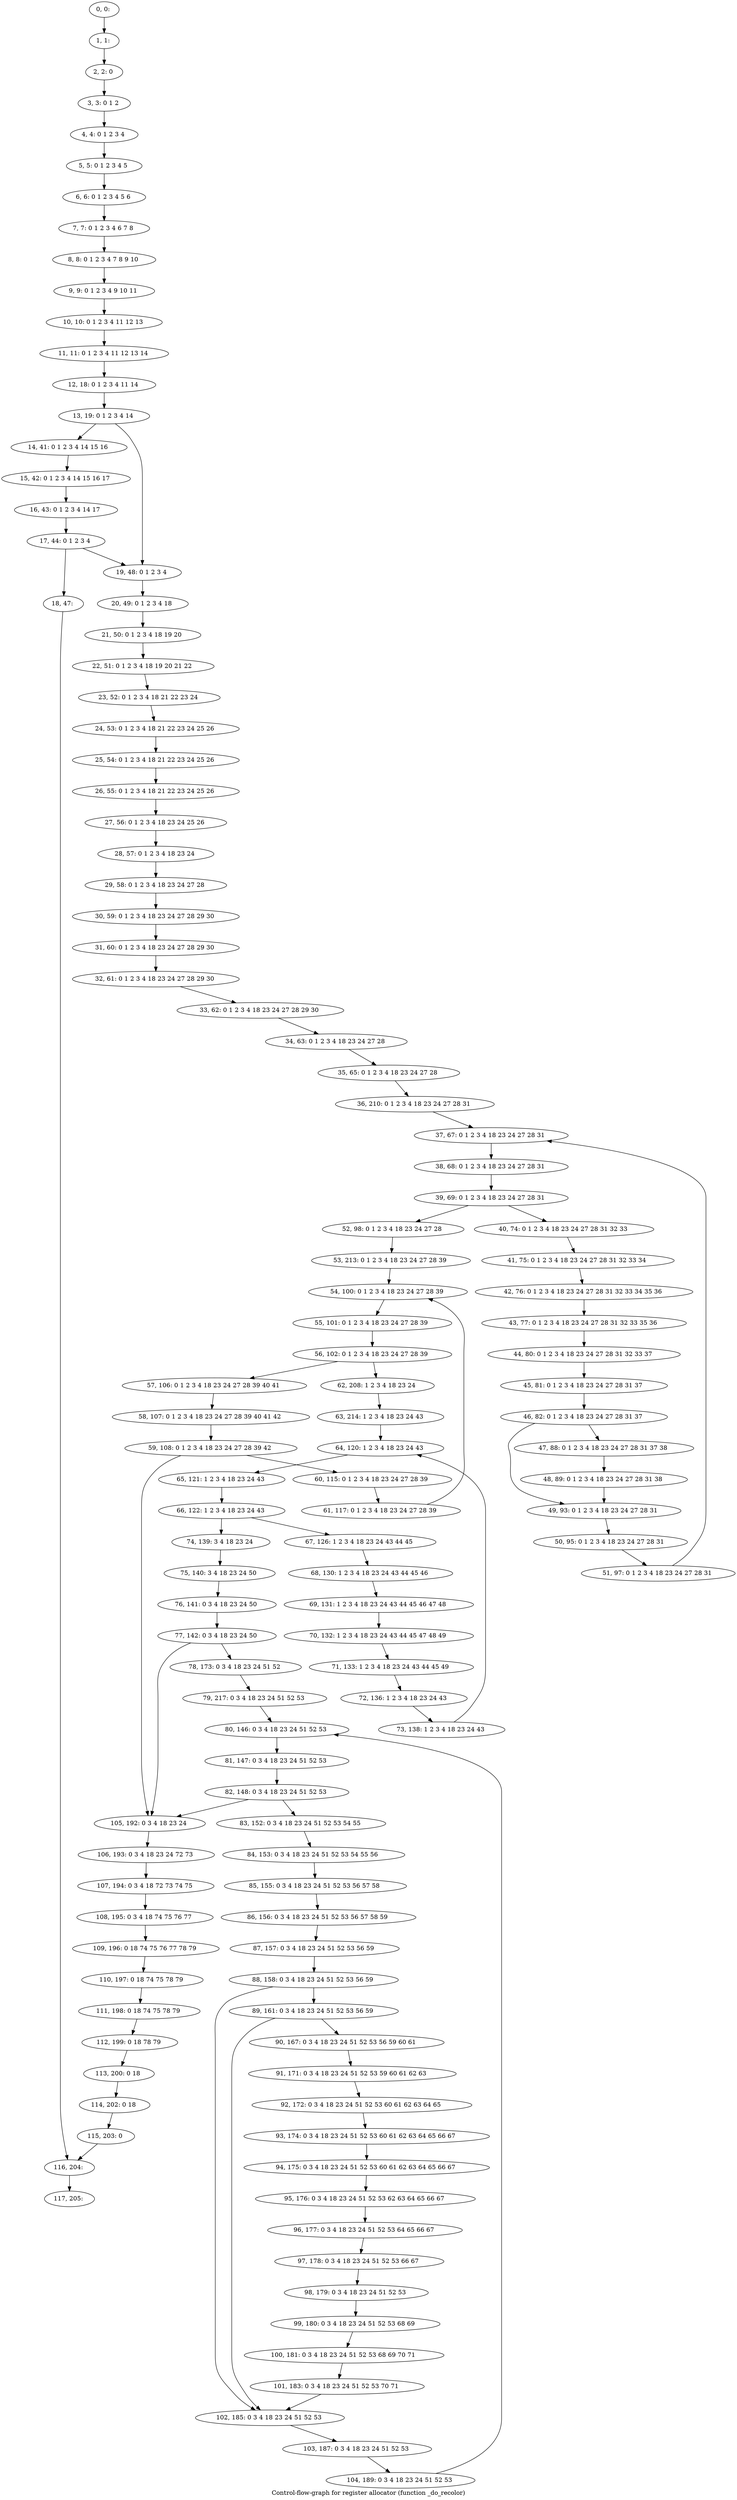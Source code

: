 digraph G {
graph [label="Control-flow-graph for register allocator (function _do_recolor)"]
0[label="0, 0: "];
1[label="1, 1: "];
2[label="2, 2: 0 "];
3[label="3, 3: 0 1 2 "];
4[label="4, 4: 0 1 2 3 4 "];
5[label="5, 5: 0 1 2 3 4 5 "];
6[label="6, 6: 0 1 2 3 4 5 6 "];
7[label="7, 7: 0 1 2 3 4 6 7 8 "];
8[label="8, 8: 0 1 2 3 4 7 8 9 10 "];
9[label="9, 9: 0 1 2 3 4 9 10 11 "];
10[label="10, 10: 0 1 2 3 4 11 12 13 "];
11[label="11, 11: 0 1 2 3 4 11 12 13 14 "];
12[label="12, 18: 0 1 2 3 4 11 14 "];
13[label="13, 19: 0 1 2 3 4 14 "];
14[label="14, 41: 0 1 2 3 4 14 15 16 "];
15[label="15, 42: 0 1 2 3 4 14 15 16 17 "];
16[label="16, 43: 0 1 2 3 4 14 17 "];
17[label="17, 44: 0 1 2 3 4 "];
18[label="18, 47: "];
19[label="19, 48: 0 1 2 3 4 "];
20[label="20, 49: 0 1 2 3 4 18 "];
21[label="21, 50: 0 1 2 3 4 18 19 20 "];
22[label="22, 51: 0 1 2 3 4 18 19 20 21 22 "];
23[label="23, 52: 0 1 2 3 4 18 21 22 23 24 "];
24[label="24, 53: 0 1 2 3 4 18 21 22 23 24 25 26 "];
25[label="25, 54: 0 1 2 3 4 18 21 22 23 24 25 26 "];
26[label="26, 55: 0 1 2 3 4 18 21 22 23 24 25 26 "];
27[label="27, 56: 0 1 2 3 4 18 23 24 25 26 "];
28[label="28, 57: 0 1 2 3 4 18 23 24 "];
29[label="29, 58: 0 1 2 3 4 18 23 24 27 28 "];
30[label="30, 59: 0 1 2 3 4 18 23 24 27 28 29 30 "];
31[label="31, 60: 0 1 2 3 4 18 23 24 27 28 29 30 "];
32[label="32, 61: 0 1 2 3 4 18 23 24 27 28 29 30 "];
33[label="33, 62: 0 1 2 3 4 18 23 24 27 28 29 30 "];
34[label="34, 63: 0 1 2 3 4 18 23 24 27 28 "];
35[label="35, 65: 0 1 2 3 4 18 23 24 27 28 "];
36[label="36, 210: 0 1 2 3 4 18 23 24 27 28 31 "];
37[label="37, 67: 0 1 2 3 4 18 23 24 27 28 31 "];
38[label="38, 68: 0 1 2 3 4 18 23 24 27 28 31 "];
39[label="39, 69: 0 1 2 3 4 18 23 24 27 28 31 "];
40[label="40, 74: 0 1 2 3 4 18 23 24 27 28 31 32 33 "];
41[label="41, 75: 0 1 2 3 4 18 23 24 27 28 31 32 33 34 "];
42[label="42, 76: 0 1 2 3 4 18 23 24 27 28 31 32 33 34 35 36 "];
43[label="43, 77: 0 1 2 3 4 18 23 24 27 28 31 32 33 35 36 "];
44[label="44, 80: 0 1 2 3 4 18 23 24 27 28 31 32 33 37 "];
45[label="45, 81: 0 1 2 3 4 18 23 24 27 28 31 37 "];
46[label="46, 82: 0 1 2 3 4 18 23 24 27 28 31 37 "];
47[label="47, 88: 0 1 2 3 4 18 23 24 27 28 31 37 38 "];
48[label="48, 89: 0 1 2 3 4 18 23 24 27 28 31 38 "];
49[label="49, 93: 0 1 2 3 4 18 23 24 27 28 31 "];
50[label="50, 95: 0 1 2 3 4 18 23 24 27 28 31 "];
51[label="51, 97: 0 1 2 3 4 18 23 24 27 28 31 "];
52[label="52, 98: 0 1 2 3 4 18 23 24 27 28 "];
53[label="53, 213: 0 1 2 3 4 18 23 24 27 28 39 "];
54[label="54, 100: 0 1 2 3 4 18 23 24 27 28 39 "];
55[label="55, 101: 0 1 2 3 4 18 23 24 27 28 39 "];
56[label="56, 102: 0 1 2 3 4 18 23 24 27 28 39 "];
57[label="57, 106: 0 1 2 3 4 18 23 24 27 28 39 40 41 "];
58[label="58, 107: 0 1 2 3 4 18 23 24 27 28 39 40 41 42 "];
59[label="59, 108: 0 1 2 3 4 18 23 24 27 28 39 42 "];
60[label="60, 115: 0 1 2 3 4 18 23 24 27 28 39 "];
61[label="61, 117: 0 1 2 3 4 18 23 24 27 28 39 "];
62[label="62, 208: 1 2 3 4 18 23 24 "];
63[label="63, 214: 1 2 3 4 18 23 24 43 "];
64[label="64, 120: 1 2 3 4 18 23 24 43 "];
65[label="65, 121: 1 2 3 4 18 23 24 43 "];
66[label="66, 122: 1 2 3 4 18 23 24 43 "];
67[label="67, 126: 1 2 3 4 18 23 24 43 44 45 "];
68[label="68, 130: 1 2 3 4 18 23 24 43 44 45 46 "];
69[label="69, 131: 1 2 3 4 18 23 24 43 44 45 46 47 48 "];
70[label="70, 132: 1 2 3 4 18 23 24 43 44 45 47 48 49 "];
71[label="71, 133: 1 2 3 4 18 23 24 43 44 45 49 "];
72[label="72, 136: 1 2 3 4 18 23 24 43 "];
73[label="73, 138: 1 2 3 4 18 23 24 43 "];
74[label="74, 139: 3 4 18 23 24 "];
75[label="75, 140: 3 4 18 23 24 50 "];
76[label="76, 141: 0 3 4 18 23 24 50 "];
77[label="77, 142: 0 3 4 18 23 24 50 "];
78[label="78, 173: 0 3 4 18 23 24 51 52 "];
79[label="79, 217: 0 3 4 18 23 24 51 52 53 "];
80[label="80, 146: 0 3 4 18 23 24 51 52 53 "];
81[label="81, 147: 0 3 4 18 23 24 51 52 53 "];
82[label="82, 148: 0 3 4 18 23 24 51 52 53 "];
83[label="83, 152: 0 3 4 18 23 24 51 52 53 54 55 "];
84[label="84, 153: 0 3 4 18 23 24 51 52 53 54 55 56 "];
85[label="85, 155: 0 3 4 18 23 24 51 52 53 56 57 58 "];
86[label="86, 156: 0 3 4 18 23 24 51 52 53 56 57 58 59 "];
87[label="87, 157: 0 3 4 18 23 24 51 52 53 56 59 "];
88[label="88, 158: 0 3 4 18 23 24 51 52 53 56 59 "];
89[label="89, 161: 0 3 4 18 23 24 51 52 53 56 59 "];
90[label="90, 167: 0 3 4 18 23 24 51 52 53 56 59 60 61 "];
91[label="91, 171: 0 3 4 18 23 24 51 52 53 59 60 61 62 63 "];
92[label="92, 172: 0 3 4 18 23 24 51 52 53 60 61 62 63 64 65 "];
93[label="93, 174: 0 3 4 18 23 24 51 52 53 60 61 62 63 64 65 66 67 "];
94[label="94, 175: 0 3 4 18 23 24 51 52 53 60 61 62 63 64 65 66 67 "];
95[label="95, 176: 0 3 4 18 23 24 51 52 53 62 63 64 65 66 67 "];
96[label="96, 177: 0 3 4 18 23 24 51 52 53 64 65 66 67 "];
97[label="97, 178: 0 3 4 18 23 24 51 52 53 66 67 "];
98[label="98, 179: 0 3 4 18 23 24 51 52 53 "];
99[label="99, 180: 0 3 4 18 23 24 51 52 53 68 69 "];
100[label="100, 181: 0 3 4 18 23 24 51 52 53 68 69 70 71 "];
101[label="101, 183: 0 3 4 18 23 24 51 52 53 70 71 "];
102[label="102, 185: 0 3 4 18 23 24 51 52 53 "];
103[label="103, 187: 0 3 4 18 23 24 51 52 53 "];
104[label="104, 189: 0 3 4 18 23 24 51 52 53 "];
105[label="105, 192: 0 3 4 18 23 24 "];
106[label="106, 193: 0 3 4 18 23 24 72 73 "];
107[label="107, 194: 0 3 4 18 72 73 74 75 "];
108[label="108, 195: 0 3 4 18 74 75 76 77 "];
109[label="109, 196: 0 18 74 75 76 77 78 79 "];
110[label="110, 197: 0 18 74 75 78 79 "];
111[label="111, 198: 0 18 74 75 78 79 "];
112[label="112, 199: 0 18 78 79 "];
113[label="113, 200: 0 18 "];
114[label="114, 202: 0 18 "];
115[label="115, 203: 0 "];
116[label="116, 204: "];
117[label="117, 205: "];
0->1 ;
1->2 ;
2->3 ;
3->4 ;
4->5 ;
5->6 ;
6->7 ;
7->8 ;
8->9 ;
9->10 ;
10->11 ;
11->12 ;
12->13 ;
13->14 ;
13->19 ;
14->15 ;
15->16 ;
16->17 ;
17->18 ;
17->19 ;
18->116 ;
19->20 ;
20->21 ;
21->22 ;
22->23 ;
23->24 ;
24->25 ;
25->26 ;
26->27 ;
27->28 ;
28->29 ;
29->30 ;
30->31 ;
31->32 ;
32->33 ;
33->34 ;
34->35 ;
35->36 ;
36->37 ;
37->38 ;
38->39 ;
39->40 ;
39->52 ;
40->41 ;
41->42 ;
42->43 ;
43->44 ;
44->45 ;
45->46 ;
46->47 ;
46->49 ;
47->48 ;
48->49 ;
49->50 ;
50->51 ;
51->37 ;
52->53 ;
53->54 ;
54->55 ;
55->56 ;
56->57 ;
56->62 ;
57->58 ;
58->59 ;
59->60 ;
59->105 ;
60->61 ;
61->54 ;
62->63 ;
63->64 ;
64->65 ;
65->66 ;
66->67 ;
66->74 ;
67->68 ;
68->69 ;
69->70 ;
70->71 ;
71->72 ;
72->73 ;
73->64 ;
74->75 ;
75->76 ;
76->77 ;
77->78 ;
77->105 ;
78->79 ;
79->80 ;
80->81 ;
81->82 ;
82->83 ;
82->105 ;
83->84 ;
84->85 ;
85->86 ;
86->87 ;
87->88 ;
88->89 ;
88->102 ;
89->90 ;
89->102 ;
90->91 ;
91->92 ;
92->93 ;
93->94 ;
94->95 ;
95->96 ;
96->97 ;
97->98 ;
98->99 ;
99->100 ;
100->101 ;
101->102 ;
102->103 ;
103->104 ;
104->80 ;
105->106 ;
106->107 ;
107->108 ;
108->109 ;
109->110 ;
110->111 ;
111->112 ;
112->113 ;
113->114 ;
114->115 ;
115->116 ;
116->117 ;
}
